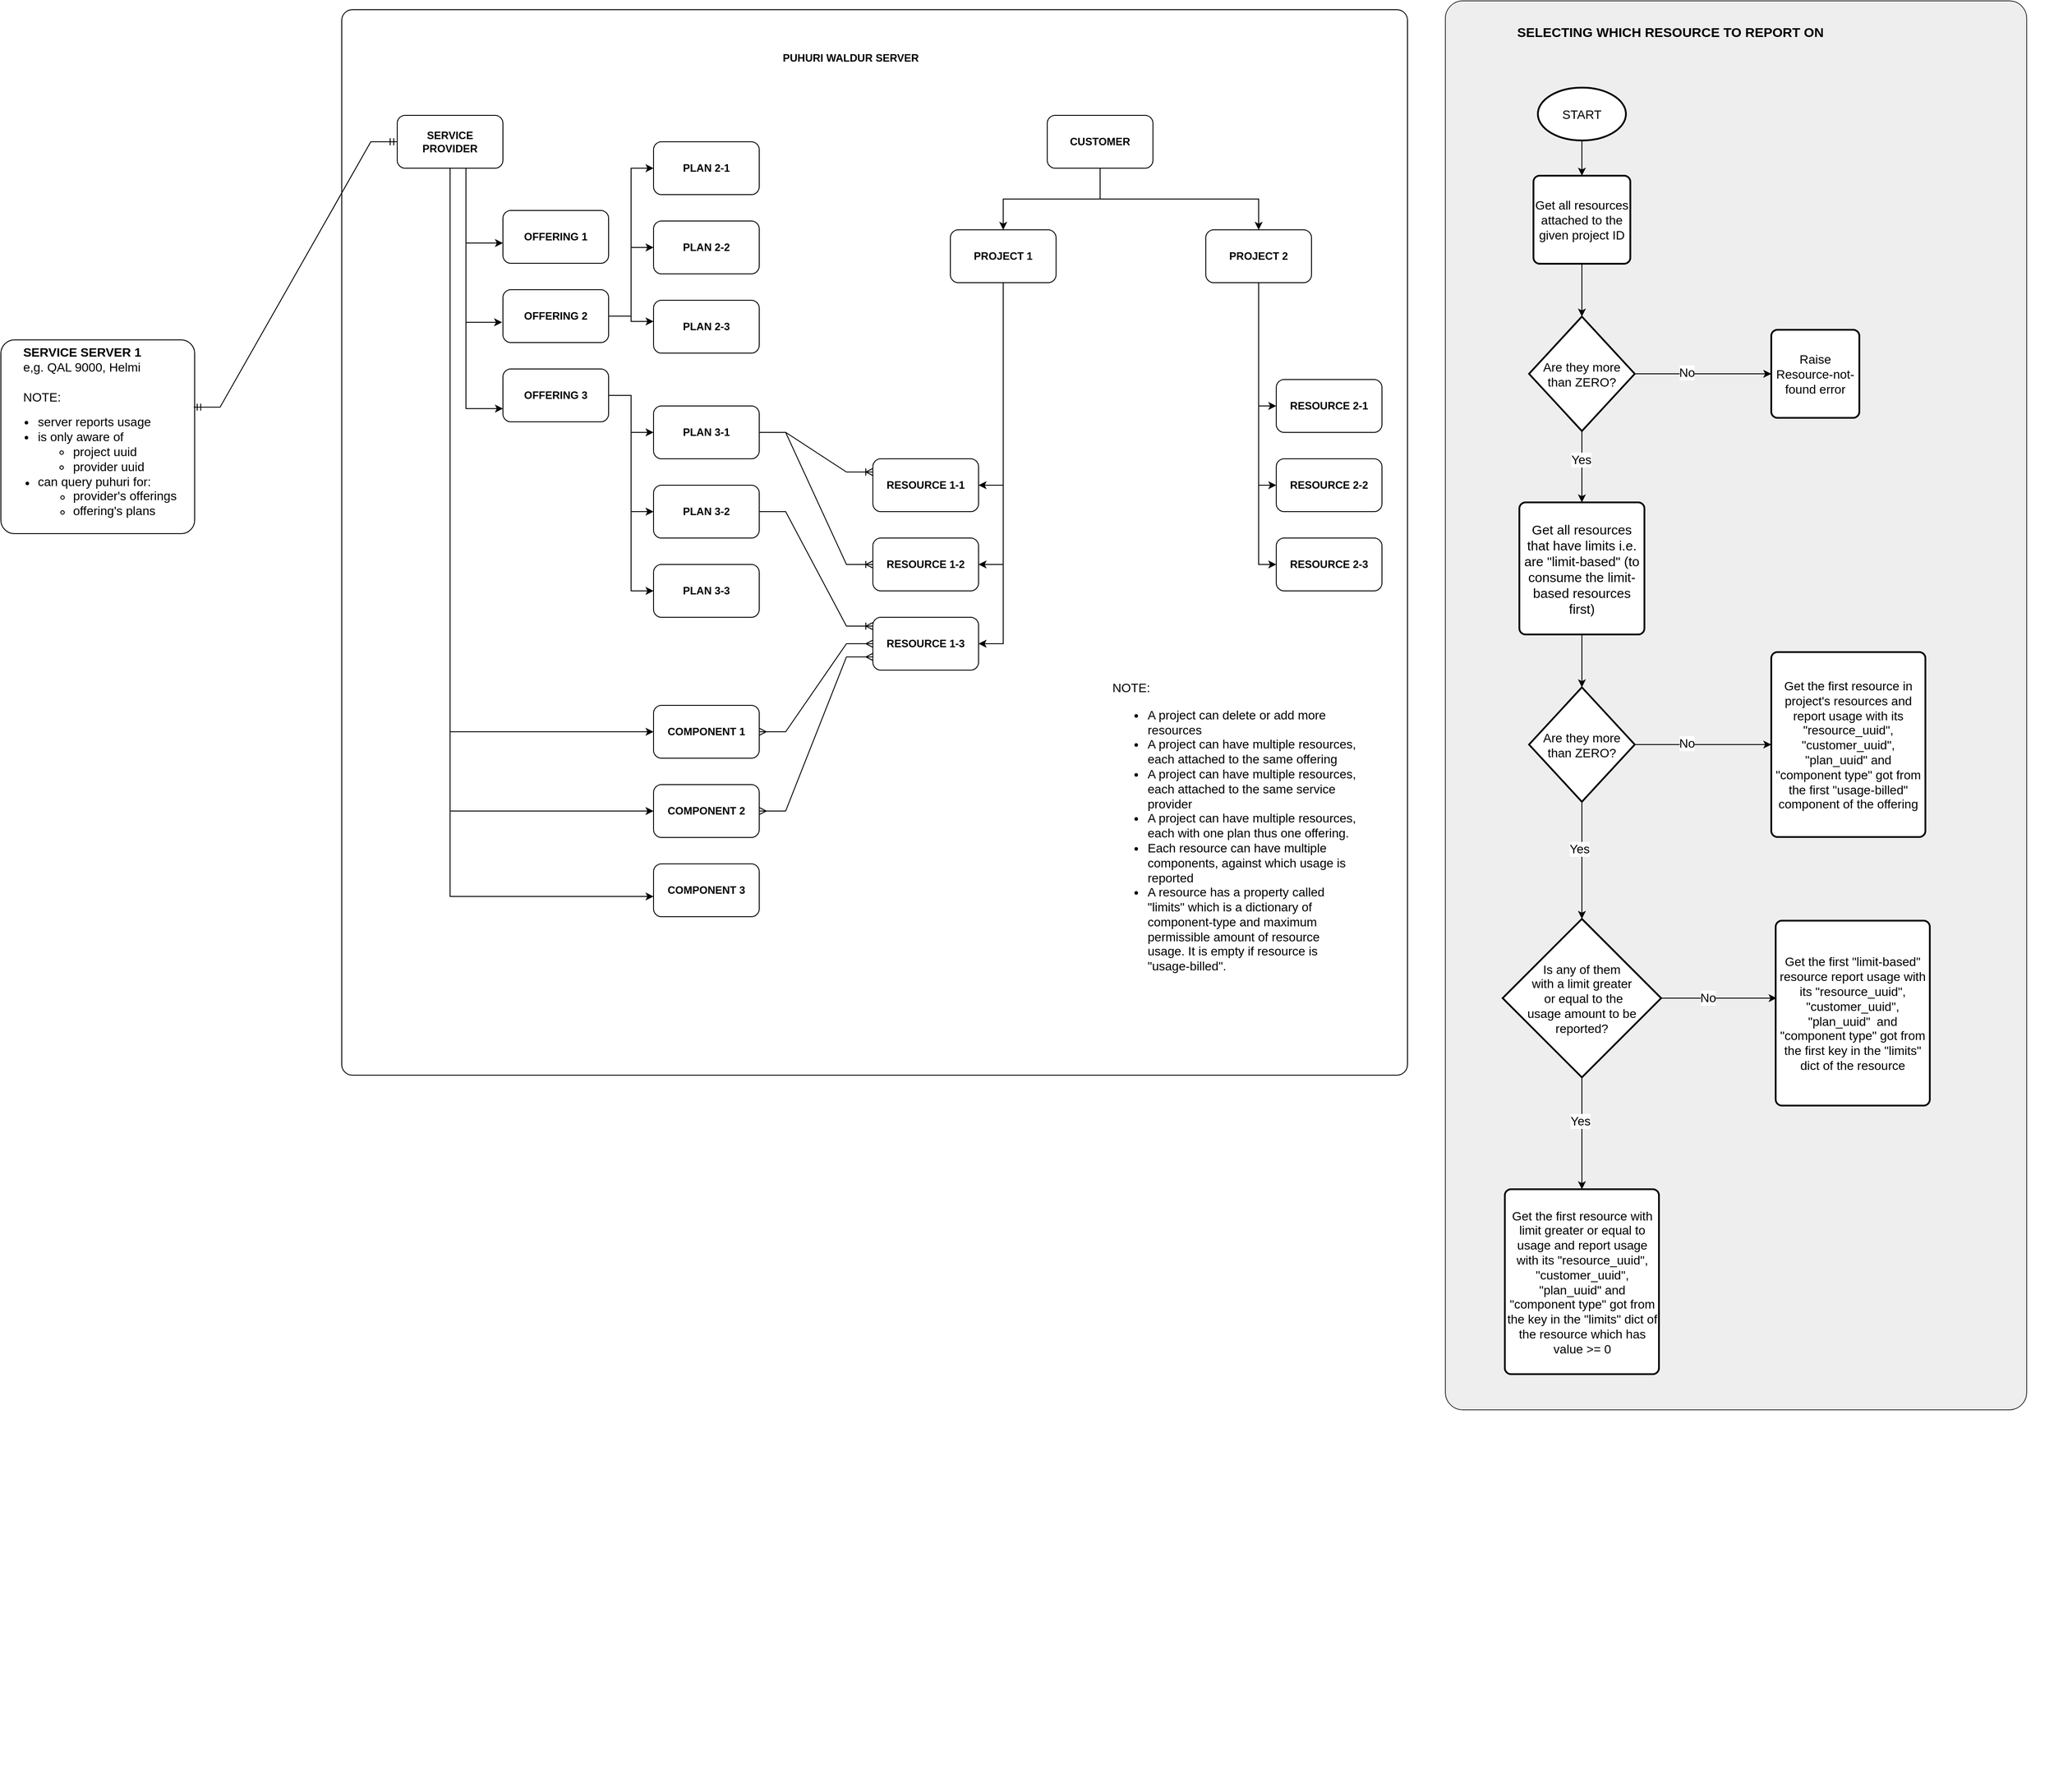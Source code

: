 <mxfile version="22.1.2" type="device">
  <diagram name="Page-1" id="DCZoc1D5-gzsa0HRZDUI">
    <mxGraphModel dx="1242" dy="789" grid="1" gridSize="10" guides="1" tooltips="1" connect="1" arrows="1" fold="1" page="1" pageScale="1" pageWidth="827" pageHeight="1169" math="0" shadow="0">
      <root>
        <mxCell id="0" />
        <mxCell id="1" parent="0" />
        <mxCell id="fkUFLAA0ZPrVyIxL3Ro9-119" value="" style="rounded=1;whiteSpace=wrap;html=1;arcSize=3;fillColor=#eeeeee;strokeColor=#36393d;" parent="1" vertex="1">
          <mxGeometry x="2080" y="10" width="660" height="1600" as="geometry" />
        </mxCell>
        <mxCell id="fkUFLAA0ZPrVyIxL3Ro9-2" value="" style="whiteSpace=wrap;html=1;aspect=fixed;rounded=1;arcSize=1;" parent="1" vertex="1">
          <mxGeometry x="827" y="20" width="1210" height="1210" as="geometry" />
        </mxCell>
        <mxCell id="fkUFLAA0ZPrVyIxL3Ro9-3" value="&lt;b&gt;PUHURI WALDUR SERVER&lt;/b&gt;" style="text;html=1;strokeColor=none;fillColor=none;align=center;verticalAlign=middle;whiteSpace=wrap;rounded=0;" parent="1" vertex="1">
          <mxGeometry x="1320" y="60" width="170" height="30" as="geometry" />
        </mxCell>
        <mxCell id="fkUFLAA0ZPrVyIxL3Ro9-26" style="edgeStyle=orthogonalEdgeStyle;rounded=0;orthogonalLoop=1;jettySize=auto;html=1;entryX=0;entryY=0.75;entryDx=0;entryDy=0;exitX=0.65;exitY=1;exitDx=0;exitDy=0;exitPerimeter=0;" parent="1" source="fkUFLAA0ZPrVyIxL3Ro9-4" target="fkUFLAA0ZPrVyIxL3Ro9-24" edge="1">
          <mxGeometry relative="1" as="geometry" />
        </mxCell>
        <mxCell id="fkUFLAA0ZPrVyIxL3Ro9-44" style="edgeStyle=orthogonalEdgeStyle;rounded=0;orthogonalLoop=1;jettySize=auto;html=1;entryX=0;entryY=0.5;entryDx=0;entryDy=0;" parent="1" source="fkUFLAA0ZPrVyIxL3Ro9-4" target="fkUFLAA0ZPrVyIxL3Ro9-17" edge="1">
          <mxGeometry relative="1" as="geometry">
            <Array as="points">
              <mxPoint x="950" y="930" />
            </Array>
          </mxGeometry>
        </mxCell>
        <mxCell id="fkUFLAA0ZPrVyIxL3Ro9-45" style="edgeStyle=orthogonalEdgeStyle;rounded=0;orthogonalLoop=1;jettySize=auto;html=1;entryX=0;entryY=0.5;entryDx=0;entryDy=0;" parent="1" source="fkUFLAA0ZPrVyIxL3Ro9-4" target="fkUFLAA0ZPrVyIxL3Ro9-14" edge="1">
          <mxGeometry relative="1" as="geometry">
            <Array as="points">
              <mxPoint x="950" y="840" />
            </Array>
          </mxGeometry>
        </mxCell>
        <mxCell id="fkUFLAA0ZPrVyIxL3Ro9-4" value="&lt;b&gt;SERVICE PROVIDER&lt;/b&gt;" style="rounded=1;whiteSpace=wrap;html=1;" parent="1" vertex="1">
          <mxGeometry x="890" y="140" width="120" height="60" as="geometry" />
        </mxCell>
        <mxCell id="fkUFLAA0ZPrVyIxL3Ro9-7" value="&lt;div style=&quot;font-size: 14px;&quot;&gt;&lt;b style=&quot;background-color: initial;&quot;&gt;&lt;font style=&quot;font-size: 14px;&quot;&gt;&amp;nbsp; &amp;nbsp; &amp;nbsp; SERVICE SERVER 1&lt;/font&gt;&lt;/b&gt;&lt;/div&gt;&lt;div style=&quot;font-size: 14px;&quot;&gt;&lt;span style=&quot;background-color: initial;&quot;&gt;&lt;font style=&quot;font-size: 14px;&quot;&gt;&amp;nbsp; &amp;nbsp; &amp;nbsp; e,g. QAL 9000, Helmi&lt;/font&gt;&lt;/span&gt;&lt;/div&gt;&lt;div style=&quot;text-align: justify; font-size: 14px;&quot;&gt;&lt;font style=&quot;font-size: 14px;&quot;&gt;&amp;nbsp;&lt;/font&gt;&lt;/div&gt;&lt;div style=&quot;text-align: justify; font-size: 14px;&quot;&gt;&lt;font style=&quot;font-size: 14px;&quot;&gt;&amp;nbsp; &amp;nbsp; &amp;nbsp; NOTE:&lt;/font&gt;&lt;/div&gt;&lt;ul style=&quot;&quot;&gt;&lt;li style=&quot;font-size: 14px; text-align: justify;&quot;&gt;&lt;span style=&quot;background-color: initial;&quot;&gt;&lt;font style=&quot;font-size: 14px;&quot;&gt;server reports usage&lt;/font&gt;&lt;/span&gt;&lt;/li&gt;&lt;li style=&quot;font-size: 14px;&quot;&gt;&lt;span style=&quot;background-color: initial;&quot;&gt;&lt;font style=&quot;font-size: 14px;&quot;&gt;is only aware of&amp;nbsp;&lt;/font&gt;&lt;/span&gt;&lt;/li&gt;&lt;ul style=&quot;font-size: 14px;&quot;&gt;&lt;li style=&quot;&quot;&gt;&lt;span style=&quot;background-color: initial;&quot;&gt;&lt;font style=&quot;font-size: 14px;&quot;&gt;project uuid&lt;/font&gt;&lt;/span&gt;&lt;/li&gt;&lt;li style=&quot;&quot;&gt;&lt;span style=&quot;background-color: initial;&quot;&gt;&lt;font style=&quot;font-size: 14px;&quot;&gt;provider&amp;nbsp;&lt;/font&gt;&lt;/span&gt;uuid&amp;nbsp;&lt;/li&gt;&lt;/ul&gt;&lt;li style=&quot;&quot;&gt;&lt;span style=&quot;font-size: 14px;&quot;&gt;can query puhuri for:&lt;/span&gt;&lt;/li&gt;&lt;ul&gt;&lt;li style=&quot;&quot;&gt;&lt;span style=&quot;font-size: 14px;&quot;&gt;provider&#39;s offerings&lt;/span&gt;&lt;/li&gt;&lt;li style=&quot;&quot;&gt;&lt;span style=&quot;font-size: 14px;&quot;&gt;offering&#39;s plans&lt;/span&gt;&lt;/li&gt;&lt;/ul&gt;&lt;/ul&gt;" style="whiteSpace=wrap;html=1;aspect=fixed;align=left;rounded=1;arcSize=7;" parent="1" vertex="1">
          <mxGeometry x="440" y="395" width="220" height="220" as="geometry" />
        </mxCell>
        <mxCell id="fkUFLAA0ZPrVyIxL3Ro9-9" value="" style="edgeStyle=entityRelationEdgeStyle;fontSize=12;html=1;endArrow=ERmandOne;startArrow=ERmandOne;rounded=0;exitX=0.995;exitY=0.347;exitDx=0;exitDy=0;exitPerimeter=0;entryX=0;entryY=0.5;entryDx=0;entryDy=0;" parent="1" source="fkUFLAA0ZPrVyIxL3Ro9-7" target="fkUFLAA0ZPrVyIxL3Ro9-4" edge="1">
          <mxGeometry width="100" height="100" relative="1" as="geometry">
            <mxPoint x="580" y="310" as="sourcePoint" />
            <mxPoint x="680" y="210" as="targetPoint" />
          </mxGeometry>
        </mxCell>
        <mxCell id="fkUFLAA0ZPrVyIxL3Ro9-21" value="" style="group" parent="1" vertex="1" connectable="0">
          <mxGeometry x="1181" y="810" width="120" height="240" as="geometry" />
        </mxCell>
        <mxCell id="fkUFLAA0ZPrVyIxL3Ro9-14" value="&lt;b&gt;COMPONENT 1&lt;/b&gt;" style="rounded=1;whiteSpace=wrap;html=1;" parent="fkUFLAA0ZPrVyIxL3Ro9-21" vertex="1">
          <mxGeometry width="120" height="60" as="geometry" />
        </mxCell>
        <mxCell id="fkUFLAA0ZPrVyIxL3Ro9-16" value="&lt;b style=&quot;border-color: var(--border-color);&quot;&gt;COMPONENT 3&lt;/b&gt;" style="rounded=1;whiteSpace=wrap;html=1;" parent="fkUFLAA0ZPrVyIxL3Ro9-21" vertex="1">
          <mxGeometry y="180" width="120" height="60" as="geometry" />
        </mxCell>
        <mxCell id="fkUFLAA0ZPrVyIxL3Ro9-17" value="&lt;b style=&quot;border-color: var(--border-color);&quot;&gt;COMPONENT 2&lt;/b&gt;" style="rounded=1;whiteSpace=wrap;html=1;" parent="fkUFLAA0ZPrVyIxL3Ro9-21" vertex="1">
          <mxGeometry y="90" width="120" height="60" as="geometry" />
        </mxCell>
        <mxCell id="fkUFLAA0ZPrVyIxL3Ro9-22" value="" style="group" parent="1" vertex="1" connectable="0">
          <mxGeometry x="1010" y="248" width="120" height="240" as="geometry" />
        </mxCell>
        <mxCell id="fkUFLAA0ZPrVyIxL3Ro9-23" value="&lt;b&gt;OFFERING 1&lt;/b&gt;" style="rounded=1;whiteSpace=wrap;html=1;" parent="fkUFLAA0ZPrVyIxL3Ro9-22" vertex="1">
          <mxGeometry width="120" height="60" as="geometry" />
        </mxCell>
        <mxCell id="fkUFLAA0ZPrVyIxL3Ro9-24" value="&lt;b style=&quot;border-color: var(--border-color);&quot;&gt;OFFERING 3&lt;/b&gt;" style="rounded=1;whiteSpace=wrap;html=1;" parent="fkUFLAA0ZPrVyIxL3Ro9-22" vertex="1">
          <mxGeometry y="180" width="120" height="60" as="geometry" />
        </mxCell>
        <mxCell id="fkUFLAA0ZPrVyIxL3Ro9-25" value="&lt;b style=&quot;border-color: var(--border-color);&quot;&gt;OFFERING 2&lt;/b&gt;" style="rounded=1;whiteSpace=wrap;html=1;" parent="fkUFLAA0ZPrVyIxL3Ro9-22" vertex="1">
          <mxGeometry y="90" width="120" height="60" as="geometry" />
        </mxCell>
        <mxCell id="fkUFLAA0ZPrVyIxL3Ro9-27" style="edgeStyle=orthogonalEdgeStyle;rounded=0;orthogonalLoop=1;jettySize=auto;html=1;entryX=-0.008;entryY=0.617;entryDx=0;entryDy=0;exitX=0.65;exitY=1.033;exitDx=0;exitDy=0;exitPerimeter=0;entryPerimeter=0;" parent="1" source="fkUFLAA0ZPrVyIxL3Ro9-4" target="fkUFLAA0ZPrVyIxL3Ro9-25" edge="1">
          <mxGeometry relative="1" as="geometry">
            <mxPoint x="978" y="210" as="sourcePoint" />
            <mxPoint x="1020" y="483" as="targetPoint" />
          </mxGeometry>
        </mxCell>
        <mxCell id="fkUFLAA0ZPrVyIxL3Ro9-28" style="edgeStyle=orthogonalEdgeStyle;rounded=0;orthogonalLoop=1;jettySize=auto;html=1;entryX=0;entryY=0.617;entryDx=0;entryDy=0;exitX=0.65;exitY=1;exitDx=0;exitDy=0;exitPerimeter=0;entryPerimeter=0;" parent="1" source="fkUFLAA0ZPrVyIxL3Ro9-4" target="fkUFLAA0ZPrVyIxL3Ro9-23" edge="1">
          <mxGeometry relative="1" as="geometry">
            <mxPoint x="978" y="212" as="sourcePoint" />
            <mxPoint x="1019" y="385" as="targetPoint" />
          </mxGeometry>
        </mxCell>
        <mxCell id="fkUFLAA0ZPrVyIxL3Ro9-29" value="" style="group" parent="1" vertex="1" connectable="0">
          <mxGeometry x="1181" y="470" width="120" height="240" as="geometry" />
        </mxCell>
        <mxCell id="fkUFLAA0ZPrVyIxL3Ro9-30" value="&lt;b&gt;PLAN 3-1&lt;/b&gt;" style="rounded=1;whiteSpace=wrap;html=1;" parent="fkUFLAA0ZPrVyIxL3Ro9-29" vertex="1">
          <mxGeometry width="120" height="60" as="geometry" />
        </mxCell>
        <mxCell id="fkUFLAA0ZPrVyIxL3Ro9-31" value="&lt;b style=&quot;border-color: var(--border-color);&quot;&gt;PLAN 3-3&lt;/b&gt;" style="rounded=1;whiteSpace=wrap;html=1;" parent="fkUFLAA0ZPrVyIxL3Ro9-29" vertex="1">
          <mxGeometry y="180" width="120" height="60" as="geometry" />
        </mxCell>
        <mxCell id="fkUFLAA0ZPrVyIxL3Ro9-32" value="&lt;b style=&quot;border-color: var(--border-color);&quot;&gt;PLAN 3-2&lt;/b&gt;" style="rounded=1;whiteSpace=wrap;html=1;" parent="fkUFLAA0ZPrVyIxL3Ro9-29" vertex="1">
          <mxGeometry y="90" width="120" height="60" as="geometry" />
        </mxCell>
        <mxCell id="fkUFLAA0ZPrVyIxL3Ro9-33" value="" style="group" parent="1" vertex="1" connectable="0">
          <mxGeometry x="1181" y="170" width="120" height="240" as="geometry" />
        </mxCell>
        <mxCell id="fkUFLAA0ZPrVyIxL3Ro9-34" value="&lt;b&gt;PLAN 2-1&lt;/b&gt;" style="rounded=1;whiteSpace=wrap;html=1;" parent="fkUFLAA0ZPrVyIxL3Ro9-33" vertex="1">
          <mxGeometry width="120" height="60" as="geometry" />
        </mxCell>
        <mxCell id="fkUFLAA0ZPrVyIxL3Ro9-35" value="&lt;b style=&quot;border-color: var(--border-color);&quot;&gt;PLAN 2-3&lt;/b&gt;" style="rounded=1;whiteSpace=wrap;html=1;" parent="fkUFLAA0ZPrVyIxL3Ro9-33" vertex="1">
          <mxGeometry y="180" width="120" height="60" as="geometry" />
        </mxCell>
        <mxCell id="fkUFLAA0ZPrVyIxL3Ro9-36" value="&lt;b style=&quot;border-color: var(--border-color);&quot;&gt;PLAN 2-2&lt;/b&gt;" style="rounded=1;whiteSpace=wrap;html=1;" parent="fkUFLAA0ZPrVyIxL3Ro9-33" vertex="1">
          <mxGeometry y="90" width="120" height="60" as="geometry" />
        </mxCell>
        <mxCell id="fkUFLAA0ZPrVyIxL3Ro9-37" style="edgeStyle=orthogonalEdgeStyle;rounded=0;orthogonalLoop=1;jettySize=auto;html=1;entryX=0;entryY=0.5;entryDx=0;entryDy=0;" parent="1" source="fkUFLAA0ZPrVyIxL3Ro9-25" target="fkUFLAA0ZPrVyIxL3Ro9-34" edge="1">
          <mxGeometry relative="1" as="geometry" />
        </mxCell>
        <mxCell id="fkUFLAA0ZPrVyIxL3Ro9-38" style="edgeStyle=orthogonalEdgeStyle;rounded=0;orthogonalLoop=1;jettySize=auto;html=1;entryX=0;entryY=0.5;entryDx=0;entryDy=0;" parent="1" source="fkUFLAA0ZPrVyIxL3Ro9-25" target="fkUFLAA0ZPrVyIxL3Ro9-36" edge="1">
          <mxGeometry relative="1" as="geometry" />
        </mxCell>
        <mxCell id="fkUFLAA0ZPrVyIxL3Ro9-39" style="edgeStyle=orthogonalEdgeStyle;rounded=0;orthogonalLoop=1;jettySize=auto;html=1;entryX=0;entryY=0.4;entryDx=0;entryDy=0;entryPerimeter=0;" parent="1" source="fkUFLAA0ZPrVyIxL3Ro9-25" target="fkUFLAA0ZPrVyIxL3Ro9-35" edge="1">
          <mxGeometry relative="1" as="geometry" />
        </mxCell>
        <mxCell id="fkUFLAA0ZPrVyIxL3Ro9-40" style="edgeStyle=orthogonalEdgeStyle;rounded=0;orthogonalLoop=1;jettySize=auto;html=1;entryX=0;entryY=0.5;entryDx=0;entryDy=0;" parent="1" source="fkUFLAA0ZPrVyIxL3Ro9-24" target="fkUFLAA0ZPrVyIxL3Ro9-31" edge="1">
          <mxGeometry relative="1" as="geometry" />
        </mxCell>
        <mxCell id="fkUFLAA0ZPrVyIxL3Ro9-41" style="edgeStyle=orthogonalEdgeStyle;rounded=0;orthogonalLoop=1;jettySize=auto;html=1;entryX=0;entryY=0.5;entryDx=0;entryDy=0;" parent="1" source="fkUFLAA0ZPrVyIxL3Ro9-24" target="fkUFLAA0ZPrVyIxL3Ro9-32" edge="1">
          <mxGeometry relative="1" as="geometry" />
        </mxCell>
        <mxCell id="fkUFLAA0ZPrVyIxL3Ro9-42" style="edgeStyle=orthogonalEdgeStyle;rounded=0;orthogonalLoop=1;jettySize=auto;html=1;entryX=0;entryY=0.5;entryDx=0;entryDy=0;" parent="1" source="fkUFLAA0ZPrVyIxL3Ro9-24" target="fkUFLAA0ZPrVyIxL3Ro9-30" edge="1">
          <mxGeometry relative="1" as="geometry" />
        </mxCell>
        <mxCell id="fkUFLAA0ZPrVyIxL3Ro9-43" style="edgeStyle=orthogonalEdgeStyle;rounded=0;orthogonalLoop=1;jettySize=auto;html=1;entryX=0;entryY=0.617;entryDx=0;entryDy=0;entryPerimeter=0;" parent="1" source="fkUFLAA0ZPrVyIxL3Ro9-4" target="fkUFLAA0ZPrVyIxL3Ro9-16" edge="1">
          <mxGeometry relative="1" as="geometry">
            <Array as="points">
              <mxPoint x="950" y="1027" />
            </Array>
          </mxGeometry>
        </mxCell>
        <mxCell id="fkUFLAA0ZPrVyIxL3Ro9-51" style="edgeStyle=orthogonalEdgeStyle;rounded=0;orthogonalLoop=1;jettySize=auto;html=1;entryX=0.5;entryY=0;entryDx=0;entryDy=0;" parent="1" source="fkUFLAA0ZPrVyIxL3Ro9-46" target="fkUFLAA0ZPrVyIxL3Ro9-48" edge="1">
          <mxGeometry relative="1" as="geometry" />
        </mxCell>
        <mxCell id="fkUFLAA0ZPrVyIxL3Ro9-52" style="edgeStyle=orthogonalEdgeStyle;rounded=0;orthogonalLoop=1;jettySize=auto;html=1;entryX=0.5;entryY=0;entryDx=0;entryDy=0;exitX=0.5;exitY=1;exitDx=0;exitDy=0;" parent="1" source="fkUFLAA0ZPrVyIxL3Ro9-46" target="fkUFLAA0ZPrVyIxL3Ro9-50" edge="1">
          <mxGeometry relative="1" as="geometry">
            <mxPoint x="1688" y="199" as="sourcePoint" />
            <mxPoint x="1868" y="269" as="targetPoint" />
            <Array as="points">
              <mxPoint x="1688" y="235" />
              <mxPoint x="1868" y="235" />
            </Array>
          </mxGeometry>
        </mxCell>
        <mxCell id="fkUFLAA0ZPrVyIxL3Ro9-46" value="&lt;b&gt;CUSTOMER&lt;/b&gt;" style="rounded=1;whiteSpace=wrap;html=1;" parent="1" vertex="1">
          <mxGeometry x="1628" y="140" width="120" height="60" as="geometry" />
        </mxCell>
        <mxCell id="fkUFLAA0ZPrVyIxL3Ro9-64" style="edgeStyle=orthogonalEdgeStyle;rounded=0;orthogonalLoop=1;jettySize=auto;html=1;entryX=1;entryY=0.5;entryDx=0;entryDy=0;" parent="1" source="fkUFLAA0ZPrVyIxL3Ro9-48" target="fkUFLAA0ZPrVyIxL3Ro9-55" edge="1">
          <mxGeometry relative="1" as="geometry" />
        </mxCell>
        <mxCell id="fkUFLAA0ZPrVyIxL3Ro9-65" style="edgeStyle=orthogonalEdgeStyle;rounded=0;orthogonalLoop=1;jettySize=auto;html=1;entryX=1;entryY=0.5;entryDx=0;entryDy=0;" parent="1" source="fkUFLAA0ZPrVyIxL3Ro9-48" target="fkUFLAA0ZPrVyIxL3Ro9-56" edge="1">
          <mxGeometry relative="1" as="geometry" />
        </mxCell>
        <mxCell id="fkUFLAA0ZPrVyIxL3Ro9-66" style="edgeStyle=orthogonalEdgeStyle;rounded=0;orthogonalLoop=1;jettySize=auto;html=1;entryX=1;entryY=0.5;entryDx=0;entryDy=0;" parent="1" source="fkUFLAA0ZPrVyIxL3Ro9-48" target="fkUFLAA0ZPrVyIxL3Ro9-54" edge="1">
          <mxGeometry relative="1" as="geometry" />
        </mxCell>
        <mxCell id="fkUFLAA0ZPrVyIxL3Ro9-48" value="&lt;b&gt;PROJECT 1&lt;/b&gt;" style="rounded=1;whiteSpace=wrap;html=1;" parent="1" vertex="1">
          <mxGeometry x="1518" y="270" width="120" height="60" as="geometry" />
        </mxCell>
        <mxCell id="fkUFLAA0ZPrVyIxL3Ro9-61" style="edgeStyle=orthogonalEdgeStyle;rounded=0;orthogonalLoop=1;jettySize=auto;html=1;entryX=0;entryY=0.5;entryDx=0;entryDy=0;" parent="1" source="fkUFLAA0ZPrVyIxL3Ro9-50" target="fkUFLAA0ZPrVyIxL3Ro9-59" edge="1">
          <mxGeometry relative="1" as="geometry" />
        </mxCell>
        <mxCell id="fkUFLAA0ZPrVyIxL3Ro9-62" style="edgeStyle=orthogonalEdgeStyle;rounded=0;orthogonalLoop=1;jettySize=auto;html=1;entryX=0;entryY=0.5;entryDx=0;entryDy=0;" parent="1" source="fkUFLAA0ZPrVyIxL3Ro9-50" target="fkUFLAA0ZPrVyIxL3Ro9-60" edge="1">
          <mxGeometry relative="1" as="geometry" />
        </mxCell>
        <mxCell id="fkUFLAA0ZPrVyIxL3Ro9-63" style="edgeStyle=orthogonalEdgeStyle;rounded=0;orthogonalLoop=1;jettySize=auto;html=1;entryX=0;entryY=0.5;entryDx=0;entryDy=0;" parent="1" source="fkUFLAA0ZPrVyIxL3Ro9-50" target="fkUFLAA0ZPrVyIxL3Ro9-58" edge="1">
          <mxGeometry relative="1" as="geometry" />
        </mxCell>
        <mxCell id="fkUFLAA0ZPrVyIxL3Ro9-50" value="&lt;b style=&quot;border-color: var(--border-color);&quot;&gt;PROJECT 2&lt;/b&gt;" style="rounded=1;whiteSpace=wrap;html=1;" parent="1" vertex="1">
          <mxGeometry x="1808" y="270" width="120" height="60" as="geometry" />
        </mxCell>
        <mxCell id="fkUFLAA0ZPrVyIxL3Ro9-53" value="" style="group" parent="1" vertex="1" connectable="0">
          <mxGeometry x="1430" y="530" width="120" height="240" as="geometry" />
        </mxCell>
        <mxCell id="fkUFLAA0ZPrVyIxL3Ro9-54" value="&lt;b&gt;RESOURCE 1-1&lt;/b&gt;" style="rounded=1;whiteSpace=wrap;html=1;" parent="fkUFLAA0ZPrVyIxL3Ro9-53" vertex="1">
          <mxGeometry width="120" height="60" as="geometry" />
        </mxCell>
        <mxCell id="fkUFLAA0ZPrVyIxL3Ro9-55" value="&lt;b style=&quot;border-color: var(--border-color);&quot;&gt;RESOURCE 1-3&lt;/b&gt;" style="rounded=1;whiteSpace=wrap;html=1;" parent="fkUFLAA0ZPrVyIxL3Ro9-53" vertex="1">
          <mxGeometry y="180" width="120" height="60" as="geometry" />
        </mxCell>
        <mxCell id="fkUFLAA0ZPrVyIxL3Ro9-56" value="&lt;b style=&quot;border-color: var(--border-color);&quot;&gt;RESOURCE 1-2&lt;/b&gt;" style="rounded=1;whiteSpace=wrap;html=1;" parent="fkUFLAA0ZPrVyIxL3Ro9-53" vertex="1">
          <mxGeometry y="90" width="120" height="60" as="geometry" />
        </mxCell>
        <mxCell id="fkUFLAA0ZPrVyIxL3Ro9-57" value="" style="group" parent="1" vertex="1" connectable="0">
          <mxGeometry x="1888" y="440" width="120" height="240" as="geometry" />
        </mxCell>
        <mxCell id="fkUFLAA0ZPrVyIxL3Ro9-58" value="&lt;b&gt;RESOURCE 2-1&lt;/b&gt;" style="rounded=1;whiteSpace=wrap;html=1;" parent="fkUFLAA0ZPrVyIxL3Ro9-57" vertex="1">
          <mxGeometry width="120" height="60" as="geometry" />
        </mxCell>
        <mxCell id="fkUFLAA0ZPrVyIxL3Ro9-59" value="&lt;b style=&quot;border-color: var(--border-color);&quot;&gt;RESOURCE 2-3&lt;/b&gt;" style="rounded=1;whiteSpace=wrap;html=1;" parent="fkUFLAA0ZPrVyIxL3Ro9-57" vertex="1">
          <mxGeometry y="180" width="120" height="60" as="geometry" />
        </mxCell>
        <mxCell id="fkUFLAA0ZPrVyIxL3Ro9-60" value="&lt;b style=&quot;border-color: var(--border-color);&quot;&gt;RESOURCE 2-2&lt;/b&gt;" style="rounded=1;whiteSpace=wrap;html=1;" parent="fkUFLAA0ZPrVyIxL3Ro9-57" vertex="1">
          <mxGeometry y="90" width="120" height="60" as="geometry" />
        </mxCell>
        <mxCell id="fkUFLAA0ZPrVyIxL3Ro9-68" value="" style="edgeStyle=entityRelationEdgeStyle;fontSize=12;html=1;endArrow=ERoneToMany;rounded=0;exitX=1;exitY=0.5;exitDx=0;exitDy=0;entryX=0;entryY=0.25;entryDx=0;entryDy=0;" parent="1" source="fkUFLAA0ZPrVyIxL3Ro9-30" target="fkUFLAA0ZPrVyIxL3Ro9-54" edge="1">
          <mxGeometry width="100" height="100" relative="1" as="geometry">
            <mxPoint x="1640" y="630" as="sourcePoint" />
            <mxPoint x="1740" y="530" as="targetPoint" />
          </mxGeometry>
        </mxCell>
        <mxCell id="fkUFLAA0ZPrVyIxL3Ro9-69" value="" style="edgeStyle=entityRelationEdgeStyle;fontSize=12;html=1;endArrow=ERoneToMany;rounded=0;exitX=1;exitY=0.5;exitDx=0;exitDy=0;entryX=0;entryY=0.5;entryDx=0;entryDy=0;" parent="1" source="fkUFLAA0ZPrVyIxL3Ro9-30" target="fkUFLAA0ZPrVyIxL3Ro9-56" edge="1">
          <mxGeometry width="100" height="100" relative="1" as="geometry">
            <mxPoint x="1311" y="510" as="sourcePoint" />
            <mxPoint x="1440" y="570" as="targetPoint" />
          </mxGeometry>
        </mxCell>
        <mxCell id="fkUFLAA0ZPrVyIxL3Ro9-70" value="" style="edgeStyle=entityRelationEdgeStyle;fontSize=12;html=1;endArrow=ERoneToMany;rounded=0;exitX=1;exitY=0.5;exitDx=0;exitDy=0;" parent="1" source="fkUFLAA0ZPrVyIxL3Ro9-32" edge="1">
          <mxGeometry width="100" height="100" relative="1" as="geometry">
            <mxPoint x="1311" y="510" as="sourcePoint" />
            <mxPoint x="1430" y="720" as="targetPoint" />
          </mxGeometry>
        </mxCell>
        <mxCell id="fkUFLAA0ZPrVyIxL3Ro9-71" value="" style="edgeStyle=entityRelationEdgeStyle;fontSize=12;html=1;endArrow=ERmany;startArrow=ERmany;rounded=0;exitX=1;exitY=0.5;exitDx=0;exitDy=0;entryX=0;entryY=0.5;entryDx=0;entryDy=0;" parent="1" source="fkUFLAA0ZPrVyIxL3Ro9-14" target="fkUFLAA0ZPrVyIxL3Ro9-55" edge="1">
          <mxGeometry width="100" height="100" relative="1" as="geometry">
            <mxPoint x="1640" y="630" as="sourcePoint" />
            <mxPoint x="1430" y="730" as="targetPoint" />
          </mxGeometry>
        </mxCell>
        <mxCell id="fkUFLAA0ZPrVyIxL3Ro9-72" value="" style="edgeStyle=entityRelationEdgeStyle;fontSize=12;html=1;endArrow=ERmany;startArrow=ERmany;rounded=0;exitX=1;exitY=0.5;exitDx=0;exitDy=0;entryX=0;entryY=0.75;entryDx=0;entryDy=0;" parent="1" source="fkUFLAA0ZPrVyIxL3Ro9-17" target="fkUFLAA0ZPrVyIxL3Ro9-55" edge="1">
          <mxGeometry width="100" height="100" relative="1" as="geometry">
            <mxPoint x="1311" y="850" as="sourcePoint" />
            <mxPoint x="1430" y="585" as="targetPoint" />
          </mxGeometry>
        </mxCell>
        <mxCell id="fkUFLAA0ZPrVyIxL3Ro9-121" value="&lt;font style=&quot;font-size: 14px;&quot;&gt;NOTE:&lt;br&gt;&lt;/font&gt;&lt;ul style=&quot;font-size: 14px;&quot;&gt;&lt;li style=&quot;&quot;&gt;&lt;font style=&quot;font-size: 14px;&quot;&gt;A project can delete or add more resources&lt;/font&gt;&lt;/li&gt;&lt;li style=&quot;&quot;&gt;&lt;font style=&quot;font-size: 14px;&quot;&gt;A project can have multiple resources, each attached to the same offering&lt;/font&gt;&lt;/li&gt;&lt;li style=&quot;&quot;&gt;&lt;font style=&quot;font-size: 14px;&quot;&gt;A project can have multiple resources, each attached to the same service provider&lt;/font&gt;&lt;/li&gt;&lt;li style=&quot;&quot;&gt;&lt;font style=&quot;font-size: 14px;&quot;&gt;A project can have multiple resources, each with one plan thus one offering.&lt;/font&gt;&lt;/li&gt;&lt;li style=&quot;&quot;&gt;&lt;font style=&quot;font-size: 14px;&quot;&gt;Each resource can have multiple components, against which usage is reported&lt;/font&gt;&lt;/li&gt;&lt;li style=&quot;&quot;&gt;&lt;font style=&quot;font-size: 14px;&quot;&gt;A resource has a property called &quot;limits&quot; which is a dictionary of component-type and maximum permissible amount of resource usage. It is empty if resource is &quot;usage-billed&quot;.&lt;/font&gt;&lt;/li&gt;&lt;/ul&gt;" style="text;html=1;strokeColor=none;fillColor=none;align=left;verticalAlign=middle;whiteSpace=wrap;rounded=0;" parent="1" vertex="1">
          <mxGeometry x="1700" y="940" width="280" height="30" as="geometry" />
        </mxCell>
        <mxCell id="83O2qGFC5Ym3WMPXwub_-9" value="" style="group" vertex="1" connectable="0" parent="1">
          <mxGeometry x="2110" y="10" width="660" height="2033" as="geometry" />
        </mxCell>
        <mxCell id="fkUFLAA0ZPrVyIxL3Ro9-117" value="" style="group" parent="83O2qGFC5Ym3WMPXwub_-9" vertex="1" connectable="0">
          <mxGeometry x="35" y="98.5" width="590" height="1934.5" as="geometry" />
        </mxCell>
        <mxCell id="83O2qGFC5Ym3WMPXwub_-8" value="" style="group" vertex="1" connectable="0" parent="fkUFLAA0ZPrVyIxL3Ro9-117">
          <mxGeometry width="485" height="1461" as="geometry" />
        </mxCell>
        <mxCell id="fkUFLAA0ZPrVyIxL3Ro9-78" value="&lt;font style=&quot;font-size: 14px;&quot;&gt;START&lt;/font&gt;" style="strokeWidth=2;html=1;shape=mxgraph.flowchart.start_1;whiteSpace=wrap;" parent="83O2qGFC5Ym3WMPXwub_-8" vertex="1">
          <mxGeometry x="40" width="100" height="60" as="geometry" />
        </mxCell>
        <mxCell id="fkUFLAA0ZPrVyIxL3Ro9-79" value="&lt;font style=&quot;font-size: 14px;&quot;&gt;Get all resources attached to the given project ID&lt;/font&gt;" style="rounded=1;whiteSpace=wrap;html=1;absoluteArcSize=1;arcSize=14;strokeWidth=2;" parent="83O2qGFC5Ym3WMPXwub_-8" vertex="1">
          <mxGeometry x="35" y="100" width="110" height="100" as="geometry" />
        </mxCell>
        <mxCell id="fkUFLAA0ZPrVyIxL3Ro9-80" style="edgeStyle=orthogonalEdgeStyle;rounded=0;orthogonalLoop=1;jettySize=auto;html=1;entryX=0.5;entryY=0;entryDx=0;entryDy=0;" parent="83O2qGFC5Ym3WMPXwub_-8" source="fkUFLAA0ZPrVyIxL3Ro9-78" target="fkUFLAA0ZPrVyIxL3Ro9-79" edge="1">
          <mxGeometry relative="1" as="geometry" />
        </mxCell>
        <mxCell id="fkUFLAA0ZPrVyIxL3Ro9-83" value="&lt;font style=&quot;font-size: 14px;&quot;&gt;Are they more than ZERO?&lt;/font&gt;" style="strokeWidth=2;html=1;shape=mxgraph.flowchart.decision;whiteSpace=wrap;" parent="83O2qGFC5Ym3WMPXwub_-8" vertex="1">
          <mxGeometry x="30" y="260" width="120" height="130" as="geometry" />
        </mxCell>
        <mxCell id="fkUFLAA0ZPrVyIxL3Ro9-87" value="&lt;font style=&quot;font-size: 14px;&quot;&gt;Raise Resource-not-found error&lt;/font&gt;" style="rounded=1;whiteSpace=wrap;html=1;absoluteArcSize=1;arcSize=14;strokeWidth=2;" parent="83O2qGFC5Ym3WMPXwub_-8" vertex="1">
          <mxGeometry x="305" y="275" width="100" height="100" as="geometry" />
        </mxCell>
        <mxCell id="fkUFLAA0ZPrVyIxL3Ro9-88" style="edgeStyle=orthogonalEdgeStyle;rounded=0;orthogonalLoop=1;jettySize=auto;html=1;" parent="83O2qGFC5Ym3WMPXwub_-8" source="fkUFLAA0ZPrVyIxL3Ro9-83" target="fkUFLAA0ZPrVyIxL3Ro9-87" edge="1">
          <mxGeometry relative="1" as="geometry" />
        </mxCell>
        <mxCell id="fkUFLAA0ZPrVyIxL3Ro9-89" value="&lt;font style=&quot;font-size: 14px;&quot;&gt;No&lt;/font&gt;" style="edgeLabel;html=1;align=center;verticalAlign=middle;resizable=0;points=[];" parent="fkUFLAA0ZPrVyIxL3Ro9-88" vertex="1" connectable="0">
          <mxGeometry x="-0.248" y="2" relative="1" as="geometry">
            <mxPoint as="offset" />
          </mxGeometry>
        </mxCell>
        <mxCell id="fkUFLAA0ZPrVyIxL3Ro9-90" style="edgeStyle=orthogonalEdgeStyle;rounded=0;orthogonalLoop=1;jettySize=auto;html=1;entryX=0.5;entryY=0;entryDx=0;entryDy=0;entryPerimeter=0;" parent="83O2qGFC5Ym3WMPXwub_-8" source="fkUFLAA0ZPrVyIxL3Ro9-79" target="fkUFLAA0ZPrVyIxL3Ro9-83" edge="1">
          <mxGeometry relative="1" as="geometry" />
        </mxCell>
        <mxCell id="fkUFLAA0ZPrVyIxL3Ro9-98" value="&lt;font style=&quot;font-size: 15px;&quot;&gt;Get all resources that have limits i.e. are &quot;limit-based&quot; (to consume the limit-based resources first)&lt;/font&gt;" style="rounded=1;whiteSpace=wrap;html=1;absoluteArcSize=1;arcSize=14;strokeWidth=2;labelPadding=33;noLabel=0;" parent="83O2qGFC5Ym3WMPXwub_-8" vertex="1">
          <mxGeometry x="19" y="471" width="142" height="150" as="geometry" />
        </mxCell>
        <mxCell id="fkUFLAA0ZPrVyIxL3Ro9-84" style="edgeStyle=orthogonalEdgeStyle;rounded=0;orthogonalLoop=1;jettySize=auto;html=1;" parent="83O2qGFC5Ym3WMPXwub_-8" source="fkUFLAA0ZPrVyIxL3Ro9-83" target="fkUFLAA0ZPrVyIxL3Ro9-98" edge="1">
          <mxGeometry relative="1" as="geometry">
            <mxPoint x="90" y="470" as="targetPoint" />
          </mxGeometry>
        </mxCell>
        <mxCell id="fkUFLAA0ZPrVyIxL3Ro9-85" value="&lt;font style=&quot;font-size: 14px;&quot;&gt;Yes&lt;/font&gt;" style="edgeLabel;html=1;align=center;verticalAlign=middle;resizable=0;points=[];" parent="fkUFLAA0ZPrVyIxL3Ro9-84" vertex="1" connectable="0">
          <mxGeometry x="-0.2" y="-1" relative="1" as="geometry">
            <mxPoint as="offset" />
          </mxGeometry>
        </mxCell>
        <mxCell id="fkUFLAA0ZPrVyIxL3Ro9-102" value="&lt;font style=&quot;font-size: 14px;&quot;&gt;Are they more than ZERO?&lt;/font&gt;" style="strokeWidth=2;html=1;shape=mxgraph.flowchart.decision;whiteSpace=wrap;" parent="83O2qGFC5Ym3WMPXwub_-8" vertex="1">
          <mxGeometry x="30" y="681" width="120" height="130" as="geometry" />
        </mxCell>
        <mxCell id="fkUFLAA0ZPrVyIxL3Ro9-103" value="&lt;font style=&quot;font-size: 14px;&quot;&gt;Get the first resource in project&#39;s resources and report usage with its &quot;resource_uuid&quot;, &quot;customer_uuid&quot;, &quot;plan_uuid&quot; and &quot;component type&quot; got from the first &quot;usage-billed&quot; component of the offering&lt;/font&gt;" style="rounded=1;whiteSpace=wrap;html=1;absoluteArcSize=1;arcSize=14;strokeWidth=2;" parent="83O2qGFC5Ym3WMPXwub_-8" vertex="1">
          <mxGeometry x="305" y="641" width="175" height="210" as="geometry" />
        </mxCell>
        <mxCell id="fkUFLAA0ZPrVyIxL3Ro9-100" style="edgeStyle=orthogonalEdgeStyle;rounded=0;orthogonalLoop=1;jettySize=auto;html=1;" parent="83O2qGFC5Ym3WMPXwub_-8" source="fkUFLAA0ZPrVyIxL3Ro9-102" target="fkUFLAA0ZPrVyIxL3Ro9-103" edge="1">
          <mxGeometry relative="1" as="geometry" />
        </mxCell>
        <mxCell id="fkUFLAA0ZPrVyIxL3Ro9-101" value="&lt;font style=&quot;font-size: 14px;&quot;&gt;No&lt;/font&gt;" style="edgeLabel;html=1;align=center;verticalAlign=middle;resizable=0;points=[];" parent="fkUFLAA0ZPrVyIxL3Ro9-100" vertex="1" connectable="0">
          <mxGeometry x="-0.248" y="2" relative="1" as="geometry">
            <mxPoint as="offset" />
          </mxGeometry>
        </mxCell>
        <mxCell id="fkUFLAA0ZPrVyIxL3Ro9-104" style="edgeStyle=orthogonalEdgeStyle;rounded=0;orthogonalLoop=1;jettySize=auto;html=1;entryX=0.5;entryY=0;entryDx=0;entryDy=0;entryPerimeter=0;" parent="83O2qGFC5Ym3WMPXwub_-8" source="fkUFLAA0ZPrVyIxL3Ro9-98" target="fkUFLAA0ZPrVyIxL3Ro9-102" edge="1">
          <mxGeometry relative="1" as="geometry" />
        </mxCell>
        <mxCell id="fkUFLAA0ZPrVyIxL3Ro9-106" value="&lt;font style=&quot;font-size: 14px;&quot;&gt;Get the first resource with limit greater or equal to usage and report usage with its &quot;resource_uuid&quot;, &quot;customer_uuid&quot;, &lt;/font&gt;&lt;font style=&quot;font-size: 14px;&quot;&gt;&lt;font style=&quot;font-size: 14px;&quot;&gt;&quot;plan_uuid&quot;&amp;nbsp;&lt;/font&gt;and &quot;component type&quot; got from the key in the &quot;limits&quot; dict of the resource which has value &amp;gt;= 0&lt;/font&gt;" style="rounded=1;whiteSpace=wrap;html=1;absoluteArcSize=1;arcSize=14;strokeWidth=2;" parent="83O2qGFC5Ym3WMPXwub_-8" vertex="1">
          <mxGeometry x="2.5" y="1251" width="175" height="210" as="geometry" />
        </mxCell>
        <mxCell id="fkUFLAA0ZPrVyIxL3Ro9-111" style="edgeStyle=orthogonalEdgeStyle;rounded=0;orthogonalLoop=1;jettySize=auto;html=1;exitX=0.5;exitY=1;exitDx=0;exitDy=0;exitPerimeter=0;" parent="83O2qGFC5Ym3WMPXwub_-8" source="fkUFLAA0ZPrVyIxL3Ro9-108" target="fkUFLAA0ZPrVyIxL3Ro9-106" edge="1">
          <mxGeometry relative="1" as="geometry" />
        </mxCell>
        <mxCell id="fkUFLAA0ZPrVyIxL3Ro9-112" value="&lt;font style=&quot;font-size: 14px;&quot;&gt;Yes&lt;/font&gt;" style="edgeLabel;html=1;align=center;verticalAlign=middle;resizable=0;points=[];" parent="fkUFLAA0ZPrVyIxL3Ro9-111" vertex="1" connectable="0">
          <mxGeometry x="-0.224" y="-2" relative="1" as="geometry">
            <mxPoint as="offset" />
          </mxGeometry>
        </mxCell>
        <mxCell id="fkUFLAA0ZPrVyIxL3Ro9-108" value="&lt;font style=&quot;font-size: 14px;&quot;&gt;Is any of them &lt;br&gt;with a limit greater&lt;br&gt;&amp;nbsp;or equal to the &lt;br&gt;usage amount to be reported?&lt;/font&gt;" style="strokeWidth=2;html=1;shape=mxgraph.flowchart.decision;whiteSpace=wrap;" parent="83O2qGFC5Ym3WMPXwub_-8" vertex="1">
          <mxGeometry y="944" width="180" height="180" as="geometry" />
        </mxCell>
        <mxCell id="fkUFLAA0ZPrVyIxL3Ro9-109" style="edgeStyle=orthogonalEdgeStyle;rounded=0;orthogonalLoop=1;jettySize=auto;html=1;exitX=0.5;exitY=1;exitDx=0;exitDy=0;exitPerimeter=0;entryX=0.5;entryY=0;entryDx=0;entryDy=0;entryPerimeter=0;" parent="83O2qGFC5Ym3WMPXwub_-8" source="fkUFLAA0ZPrVyIxL3Ro9-102" target="fkUFLAA0ZPrVyIxL3Ro9-108" edge="1">
          <mxGeometry relative="1" as="geometry" />
        </mxCell>
        <mxCell id="fkUFLAA0ZPrVyIxL3Ro9-110" value="&lt;font style=&quot;font-size: 14px;&quot;&gt;Yes&lt;/font&gt;" style="edgeLabel;html=1;align=center;verticalAlign=middle;resizable=0;points=[];" parent="fkUFLAA0ZPrVyIxL3Ro9-109" vertex="1" connectable="0">
          <mxGeometry x="-0.2" y="-3" relative="1" as="geometry">
            <mxPoint as="offset" />
          </mxGeometry>
        </mxCell>
        <mxCell id="fkUFLAA0ZPrVyIxL3Ro9-113" value="&lt;font style=&quot;font-size: 14px;&quot;&gt;Get the first &quot;limit-based&quot; resource report usage with its &quot;resource_uuid&quot;, &quot;customer_uuid&quot;, &quot;plan_uuid&quot;&amp;nbsp;&lt;/font&gt;&amp;nbsp;&lt;font style=&quot;font-size: 14px;&quot;&gt;and &quot;component type&quot; got from the first key in the &quot;limits&quot; dict of the resource&lt;/font&gt;" style="rounded=1;whiteSpace=wrap;html=1;absoluteArcSize=1;arcSize=14;strokeWidth=2;" parent="83O2qGFC5Ym3WMPXwub_-8" vertex="1">
          <mxGeometry x="310" y="946" width="175" height="210" as="geometry" />
        </mxCell>
        <mxCell id="fkUFLAA0ZPrVyIxL3Ro9-114" style="edgeStyle=orthogonalEdgeStyle;rounded=0;orthogonalLoop=1;jettySize=auto;html=1;exitX=1;exitY=0.5;exitDx=0;exitDy=0;exitPerimeter=0;entryX=0.006;entryY=0.419;entryDx=0;entryDy=0;entryPerimeter=0;" parent="83O2qGFC5Ym3WMPXwub_-8" source="fkUFLAA0ZPrVyIxL3Ro9-108" target="fkUFLAA0ZPrVyIxL3Ro9-113" edge="1">
          <mxGeometry relative="1" as="geometry" />
        </mxCell>
        <mxCell id="fkUFLAA0ZPrVyIxL3Ro9-115" value="&lt;font style=&quot;font-size: 14px;&quot;&gt;No&lt;/font&gt;" style="edgeLabel;html=1;align=center;verticalAlign=middle;resizable=0;points=[];" parent="fkUFLAA0ZPrVyIxL3Ro9-114" vertex="1" connectable="0">
          <mxGeometry x="-0.191" y="1" relative="1" as="geometry">
            <mxPoint as="offset" />
          </mxGeometry>
        </mxCell>
        <mxCell id="fkUFLAA0ZPrVyIxL3Ro9-116" value="&lt;font style=&quot;font-size: 15px;&quot;&gt;&lt;b&gt;SELECTING WHICH RESOURCE TO REPORT ON&lt;/b&gt;&lt;/font&gt;" style="text;html=1;align=center;verticalAlign=middle;resizable=0;points=[];autosize=1;strokeColor=none;fillColor=none;" parent="83O2qGFC5Ym3WMPXwub_-9" vertex="1">
          <mxGeometry x="40" y="20" width="370" height="30" as="geometry" />
        </mxCell>
      </root>
    </mxGraphModel>
  </diagram>
</mxfile>
